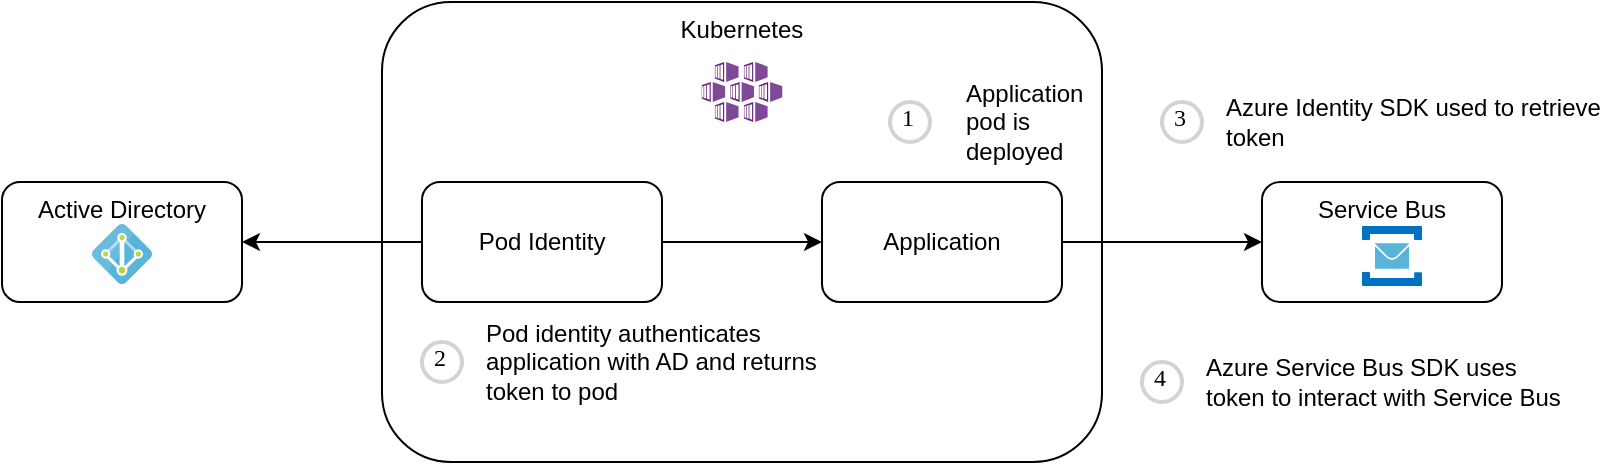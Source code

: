 <mxfile version="14.2.9" type="github">
  <diagram id="3EvpA301lRNWK3S_ud2Z" name="Page-1">
    <mxGraphModel dx="1865" dy="547" grid="1" gridSize="10" guides="1" tooltips="1" connect="1" arrows="1" fold="1" page="1" pageScale="1" pageWidth="827" pageHeight="1169" math="0" shadow="0">
      <root>
        <mxCell id="0" />
        <mxCell id="1" parent="0" />
        <mxCell id="baKfdwrDd8Fa7MMFY9Ff-1" value="Kubernetes" style="rounded=1;whiteSpace=wrap;html=1;verticalAlign=top;" vertex="1" parent="1">
          <mxGeometry x="150" y="80" width="360" height="230" as="geometry" />
        </mxCell>
        <mxCell id="baKfdwrDd8Fa7MMFY9Ff-2" value="" style="aspect=fixed;html=1;points=[];align=center;image;fontSize=12;image=img/lib/mscae/Kubernetes_Services.svg;" vertex="1" parent="1">
          <mxGeometry x="309.73" y="110" width="40.54" height="30" as="geometry" />
        </mxCell>
        <mxCell id="baKfdwrDd8Fa7MMFY9Ff-11" style="edgeStyle=orthogonalEdgeStyle;rounded=0;orthogonalLoop=1;jettySize=auto;html=1;entryX=1;entryY=0.5;entryDx=0;entryDy=0;" edge="1" parent="1" source="baKfdwrDd8Fa7MMFY9Ff-3" target="baKfdwrDd8Fa7MMFY9Ff-5">
          <mxGeometry relative="1" as="geometry" />
        </mxCell>
        <mxCell id="baKfdwrDd8Fa7MMFY9Ff-12" style="edgeStyle=orthogonalEdgeStyle;rounded=0;orthogonalLoop=1;jettySize=auto;html=1;" edge="1" parent="1" source="baKfdwrDd8Fa7MMFY9Ff-3" target="baKfdwrDd8Fa7MMFY9Ff-4">
          <mxGeometry relative="1" as="geometry" />
        </mxCell>
        <mxCell id="baKfdwrDd8Fa7MMFY9Ff-3" value="Pod Identity" style="rounded=1;whiteSpace=wrap;html=1;" vertex="1" parent="1">
          <mxGeometry x="170" y="170" width="120" height="60" as="geometry" />
        </mxCell>
        <mxCell id="baKfdwrDd8Fa7MMFY9Ff-17" style="edgeStyle=orthogonalEdgeStyle;rounded=0;orthogonalLoop=1;jettySize=auto;html=1;entryX=0;entryY=0.5;entryDx=0;entryDy=0;" edge="1" parent="1" source="baKfdwrDd8Fa7MMFY9Ff-4" target="baKfdwrDd8Fa7MMFY9Ff-15">
          <mxGeometry relative="1" as="geometry" />
        </mxCell>
        <mxCell id="baKfdwrDd8Fa7MMFY9Ff-4" value="Application" style="rounded=1;whiteSpace=wrap;html=1;" vertex="1" parent="1">
          <mxGeometry x="370" y="170" width="120" height="60" as="geometry" />
        </mxCell>
        <mxCell id="baKfdwrDd8Fa7MMFY9Ff-5" value="Active Directory" style="rounded=1;whiteSpace=wrap;html=1;verticalAlign=top;" vertex="1" parent="1">
          <mxGeometry x="-40" y="170" width="120" height="60" as="geometry" />
        </mxCell>
        <mxCell id="baKfdwrDd8Fa7MMFY9Ff-6" value="" style="aspect=fixed;html=1;points=[];align=center;image;fontSize=12;image=img/lib/mscae/Active_Directory.svg;" vertex="1" parent="1">
          <mxGeometry x="5" y="191" width="30" height="30" as="geometry" />
        </mxCell>
        <mxCell id="baKfdwrDd8Fa7MMFY9Ff-7" value="Application pod is deployed" style="text;html=1;strokeColor=none;fillColor=none;align=left;verticalAlign=middle;whiteSpace=wrap;rounded=0;" vertex="1" parent="1">
          <mxGeometry x="440" y="130" width="40" height="20" as="geometry" />
        </mxCell>
        <mxCell id="baKfdwrDd8Fa7MMFY9Ff-8" value="1" style="ellipse;whiteSpace=wrap;html=1;aspect=fixed;strokeWidth=2;fontFamily=Tahoma;spacingBottom=4;spacingRight=2;strokeColor=#d3d3d3;" vertex="1" parent="1">
          <mxGeometry x="404" y="130" width="20" height="20" as="geometry" />
        </mxCell>
        <mxCell id="baKfdwrDd8Fa7MMFY9Ff-9" value="Pod identity authenticates application with AD and returns token to pod" style="text;html=1;strokeColor=none;fillColor=none;align=left;verticalAlign=middle;whiteSpace=wrap;rounded=0;" vertex="1" parent="1">
          <mxGeometry x="200" y="250" width="190" height="20" as="geometry" />
        </mxCell>
        <mxCell id="baKfdwrDd8Fa7MMFY9Ff-10" value="2" style="ellipse;whiteSpace=wrap;html=1;aspect=fixed;strokeWidth=2;fontFamily=Tahoma;spacingBottom=4;spacingRight=2;strokeColor=#d3d3d3;" vertex="1" parent="1">
          <mxGeometry x="170" y="250" width="20" height="20" as="geometry" />
        </mxCell>
        <mxCell id="baKfdwrDd8Fa7MMFY9Ff-13" value="Azure Identity SDK used to retrieve token" style="text;html=1;strokeColor=none;fillColor=none;align=left;verticalAlign=middle;whiteSpace=wrap;rounded=0;" vertex="1" parent="1">
          <mxGeometry x="570" y="130" width="190" height="20" as="geometry" />
        </mxCell>
        <mxCell id="baKfdwrDd8Fa7MMFY9Ff-14" value="3" style="ellipse;whiteSpace=wrap;html=1;aspect=fixed;strokeWidth=2;fontFamily=Tahoma;spacingBottom=4;spacingRight=2;strokeColor=#d3d3d3;align=center;" vertex="1" parent="1">
          <mxGeometry x="540" y="130" width="20" height="20" as="geometry" />
        </mxCell>
        <mxCell id="baKfdwrDd8Fa7MMFY9Ff-15" value="Service Bus" style="rounded=1;whiteSpace=wrap;html=1;verticalAlign=top;" vertex="1" parent="1">
          <mxGeometry x="590" y="170" width="120" height="60" as="geometry" />
        </mxCell>
        <mxCell id="baKfdwrDd8Fa7MMFY9Ff-16" value="" style="aspect=fixed;html=1;points=[];align=center;image;fontSize=12;image=img/lib/mscae/Service_Bus.svg;" vertex="1" parent="1">
          <mxGeometry x="640" y="192" width="30" height="30" as="geometry" />
        </mxCell>
        <mxCell id="baKfdwrDd8Fa7MMFY9Ff-19" value="Azure Service Bus SDK uses token to interact with Service Bus" style="text;html=1;strokeColor=none;fillColor=none;align=left;verticalAlign=middle;whiteSpace=wrap;rounded=0;" vertex="1" parent="1">
          <mxGeometry x="560" y="260" width="190" height="20" as="geometry" />
        </mxCell>
        <mxCell id="baKfdwrDd8Fa7MMFY9Ff-20" value="4" style="ellipse;whiteSpace=wrap;html=1;aspect=fixed;strokeWidth=2;fontFamily=Tahoma;spacingBottom=4;spacingRight=2;strokeColor=#d3d3d3;align=center;" vertex="1" parent="1">
          <mxGeometry x="530" y="260" width="20" height="20" as="geometry" />
        </mxCell>
      </root>
    </mxGraphModel>
  </diagram>
</mxfile>
